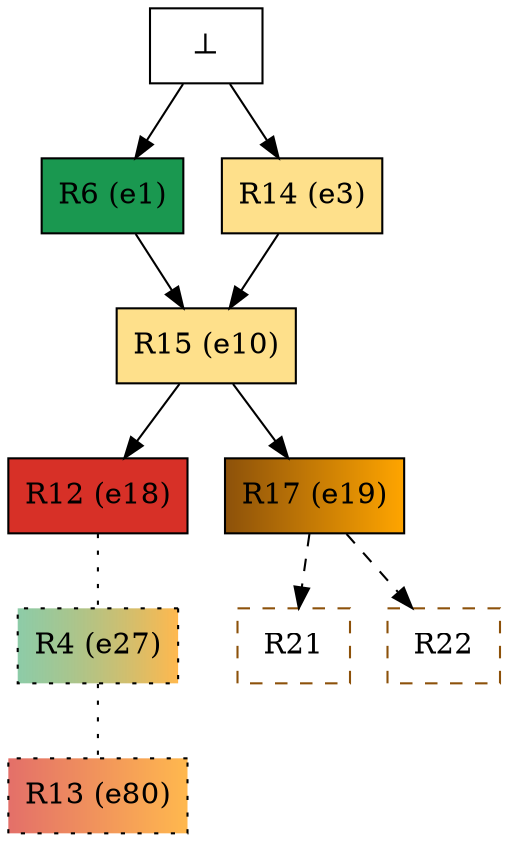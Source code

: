 digraph test {
  e1 -> e10;
  e3 -> e10;
  e10 -> e18;
  e10 -> e19;
  e18 -> e27 [arrowhead=none style=dotted];
  e27 -> e80 [arrowhead=none style=dotted];
  e19 -> r21 [color="black" style=dashed];
  e19 -> r22 [color="black" style=dashed];
  e0 -> e1;
  e0 -> e3;
  e1 [color="black" fillcolor="#1a9850:#1a9850" label="R6 (e1)" shape=box style=filled];
  e3 [color="black" fillcolor="#fee08b:#fee08b" label="R14 (e3)" shape=box style=filled];
  e10 [color="black" fillcolor="#fee08b:#fee08b" label="R15 (e10)" shape=box style=filled];
  e18 [color="black" fillcolor="#d73027:#d73027" label="R12 (e18)" shape=box style=filled];
  e19 [color="black" fillcolor="#8c510a:orange" label="R17 (e19)" shape=box style=filled];
  e27 [color="black" fillcolor="#1a98507f:#ff9900b1" label="R4 (e27)" shape=box style="filled,dotted"];
  e80 [color="black" fillcolor="#d73027b1:#ff9900b1" label="R13 (e80)" shape=box style="filled,dotted"];
  e0 [fillcolor="white" label="⊥" shape=box style=filled];
  r21 [fillcolor="transparent" color="#8c510a" label=R21 shape=box style=dashed];
  r22 [fillcolor="transparent" color="#8c510a" label=R22 shape=box style=dashed];
}
